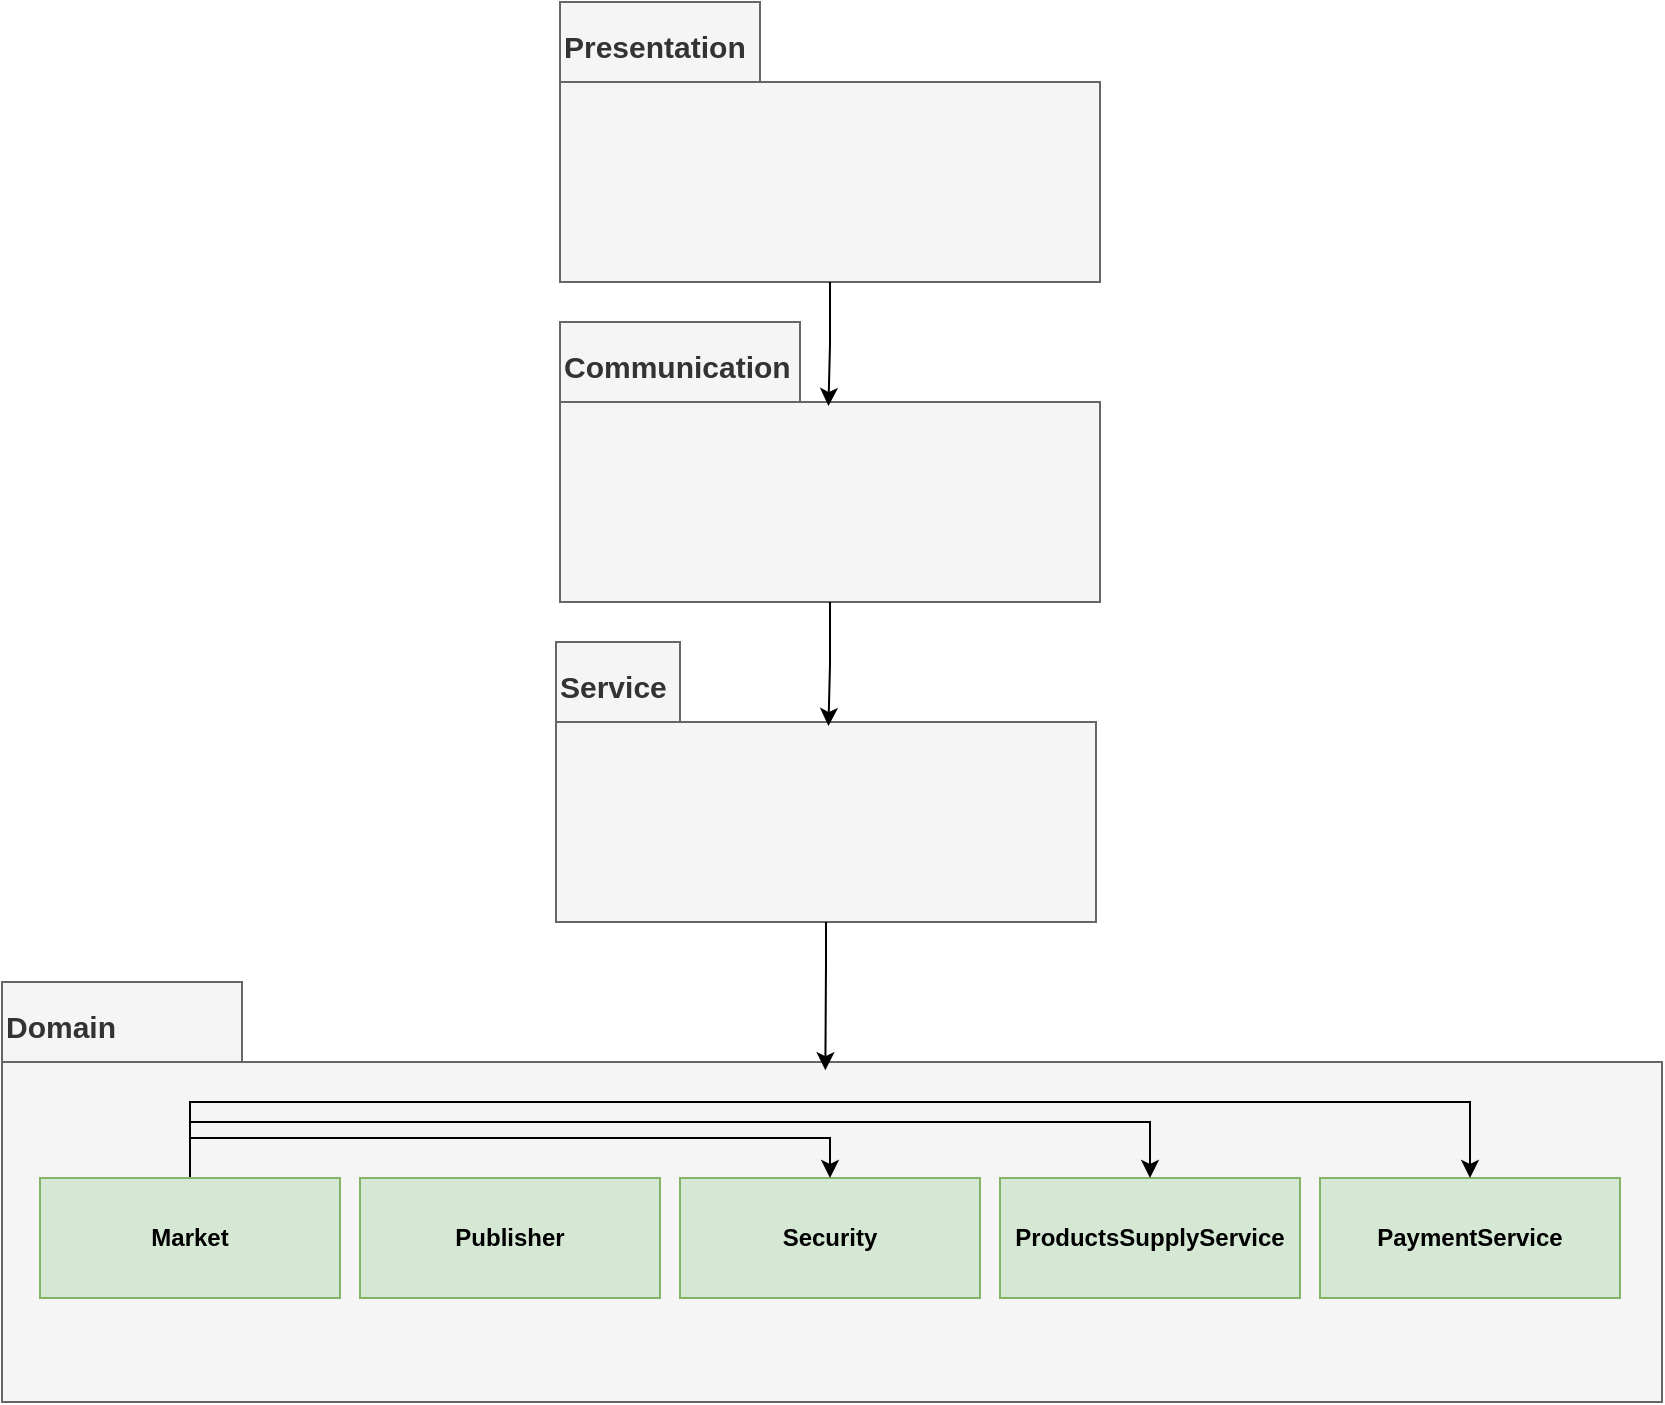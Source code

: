 <mxfile version="18.0.2" type="device"><diagram id="WINiYsrLR5DF2flFKfvO" name="Page-1"><mxGraphModel dx="1490" dy="573" grid="1" gridSize="10" guides="1" tooltips="1" connect="1" arrows="1" fold="1" page="1" pageScale="1" pageWidth="850" pageHeight="1100" math="0" shadow="0"><root><mxCell id="0"/><mxCell id="1" parent="0"/><mxCell id="gpHsnzqi3Fg0UTR9Mf0X-3" value="&lt;font style=&quot;font-size: 15px ; line-height: 0.5&quot;&gt;Service&lt;/font&gt;" style="shape=folder;fontStyle=1;spacingTop=10;tabWidth=62;tabHeight=40;tabPosition=left;html=1;align=left;verticalAlign=top;fillColor=#f5f5f5;fontColor=#333333;strokeColor=#666666;" parent="1" vertex="1"><mxGeometry x="288" y="380" width="270" height="140" as="geometry"/></mxCell><mxCell id="gpHsnzqi3Fg0UTR9Mf0X-4" value="&lt;font style=&quot;font-size: 15px ; line-height: 0.5&quot;&gt;Domain&lt;/font&gt;" style="shape=folder;fontStyle=1;spacingTop=10;tabWidth=120;tabHeight=40;tabPosition=left;html=1;align=left;verticalAlign=top;fillColor=#f5f5f5;fontColor=#333333;strokeColor=#666666;" parent="1" vertex="1"><mxGeometry x="11" y="550" width="830" height="210" as="geometry"/></mxCell><mxCell id="gpHsnzqi3Fg0UTR9Mf0X-7" value="&lt;span style=&quot;font-weight: 700&quot;&gt;PaymentService&lt;/span&gt;" style="rounded=0;whiteSpace=wrap;html=1;fillColor=#d5e8d4;strokeColor=#82b366;" parent="1" vertex="1"><mxGeometry x="670" y="648" width="150" height="60" as="geometry"/></mxCell><mxCell id="gpHsnzqi3Fg0UTR9Mf0X-8" value="&lt;span style=&quot;font-weight: 700&quot;&gt;ProductsSupplyService&lt;/span&gt;" style="rounded=0;whiteSpace=wrap;html=1;fillColor=#d5e8d4;strokeColor=#82b366;" parent="1" vertex="1"><mxGeometry x="510" y="648" width="150" height="60" as="geometry"/></mxCell><mxCell id="gpHsnzqi3Fg0UTR9Mf0X-9" value="&lt;b&gt;Security&lt;/b&gt;" style="rounded=0;whiteSpace=wrap;html=1;fillColor=#d5e8d4;strokeColor=#82b366;" parent="1" vertex="1"><mxGeometry x="350" y="648" width="150" height="60" as="geometry"/></mxCell><mxCell id="gpHsnzqi3Fg0UTR9Mf0X-11" style="edgeStyle=orthogonalEdgeStyle;rounded=0;orthogonalLoop=1;jettySize=auto;html=1;exitX=0.5;exitY=0;exitDx=0;exitDy=0;entryX=0.5;entryY=0;entryDx=0;entryDy=0;fontSize=15;" parent="1" source="gpHsnzqi3Fg0UTR9Mf0X-10" target="gpHsnzqi3Fg0UTR9Mf0X-9" edge="1"><mxGeometry relative="1" as="geometry"/></mxCell><mxCell id="gpHsnzqi3Fg0UTR9Mf0X-12" style="edgeStyle=orthogonalEdgeStyle;rounded=0;orthogonalLoop=1;jettySize=auto;html=1;entryX=0.5;entryY=0;entryDx=0;entryDy=0;fontSize=15;exitX=0.5;exitY=0;exitDx=0;exitDy=0;" parent="1" source="gpHsnzqi3Fg0UTR9Mf0X-10" target="gpHsnzqi3Fg0UTR9Mf0X-8" edge="1"><mxGeometry relative="1" as="geometry"><Array as="points"><mxPoint x="171" y="620"/><mxPoint x="511" y="620"/></Array></mxGeometry></mxCell><mxCell id="gpHsnzqi3Fg0UTR9Mf0X-13" style="edgeStyle=orthogonalEdgeStyle;rounded=0;orthogonalLoop=1;jettySize=auto;html=1;entryX=0.5;entryY=0;entryDx=0;entryDy=0;fontSize=15;exitX=0.5;exitY=0;exitDx=0;exitDy=0;" parent="1" source="gpHsnzqi3Fg0UTR9Mf0X-10" target="gpHsnzqi3Fg0UTR9Mf0X-7" edge="1"><mxGeometry relative="1" as="geometry"><Array as="points"><mxPoint x="171" y="610"/><mxPoint x="681" y="610"/></Array></mxGeometry></mxCell><mxCell id="gpHsnzqi3Fg0UTR9Mf0X-10" value="&lt;b&gt;Market&lt;/b&gt;" style="rounded=0;whiteSpace=wrap;html=1;fillColor=#d5e8d4;strokeColor=#82b366;" parent="1" vertex="1"><mxGeometry x="30" y="648" width="150" height="60" as="geometry"/></mxCell><mxCell id="gpHsnzqi3Fg0UTR9Mf0X-23" style="edgeStyle=orthogonalEdgeStyle;rounded=0;orthogonalLoop=1;jettySize=auto;html=1;fontSize=15;exitX=0.5;exitY=1;exitDx=0;exitDy=0;exitPerimeter=0;entryX=0.496;entryY=0.21;entryDx=0;entryDy=0;entryPerimeter=0;" parent="1" source="gpHsnzqi3Fg0UTR9Mf0X-3" target="gpHsnzqi3Fg0UTR9Mf0X-4" edge="1"><mxGeometry relative="1" as="geometry"><mxPoint x="225" y="360" as="sourcePoint"/><mxPoint x="300" y="540" as="targetPoint"/></mxGeometry></mxCell><mxCell id="TEMlDvFJ1v-j1Nr5zzHm-1" value="&lt;font style=&quot;font-size: 15px ; line-height: 0.5&quot;&gt;Communication&lt;/font&gt;" style="shape=folder;fontStyle=1;spacingTop=10;tabWidth=120;tabHeight=40;tabPosition=left;html=1;align=left;verticalAlign=top;fillColor=#f5f5f5;fontColor=#333333;strokeColor=#666666;" vertex="1" parent="1"><mxGeometry x="290" y="220" width="270" height="140" as="geometry"/></mxCell><mxCell id="TEMlDvFJ1v-j1Nr5zzHm-2" style="edgeStyle=orthogonalEdgeStyle;rounded=0;orthogonalLoop=1;jettySize=auto;html=1;fontSize=15;exitX=0.5;exitY=1;exitDx=0;exitDy=0;exitPerimeter=0;entryX=0.496;entryY=0.21;entryDx=0;entryDy=0;entryPerimeter=0;" edge="1" parent="1" source="TEMlDvFJ1v-j1Nr5zzHm-1"><mxGeometry relative="1" as="geometry"><mxPoint x="227" y="200" as="sourcePoint"/><mxPoint x="424.24" y="422" as="targetPoint"/></mxGeometry></mxCell><mxCell id="TEMlDvFJ1v-j1Nr5zzHm-3" value="&lt;font style=&quot;font-size: 15px ; line-height: 0.5&quot;&gt;Presentation&lt;/font&gt;" style="shape=folder;fontStyle=1;spacingTop=10;tabWidth=100;tabHeight=40;tabPosition=left;html=1;align=left;verticalAlign=top;fillColor=#f5f5f5;fontColor=#333333;strokeColor=#666666;" vertex="1" parent="1"><mxGeometry x="290" y="60" width="270" height="140" as="geometry"/></mxCell><mxCell id="TEMlDvFJ1v-j1Nr5zzHm-4" style="edgeStyle=orthogonalEdgeStyle;rounded=0;orthogonalLoop=1;jettySize=auto;html=1;fontSize=15;exitX=0.5;exitY=1;exitDx=0;exitDy=0;exitPerimeter=0;entryX=0.496;entryY=0.21;entryDx=0;entryDy=0;entryPerimeter=0;" edge="1" parent="1" source="TEMlDvFJ1v-j1Nr5zzHm-3"><mxGeometry relative="1" as="geometry"><mxPoint x="227" y="40" as="sourcePoint"/><mxPoint x="424.24" y="262" as="targetPoint"/></mxGeometry></mxCell><mxCell id="TEMlDvFJ1v-j1Nr5zzHm-5" value="&lt;b&gt;Publisher&lt;/b&gt;" style="rounded=0;whiteSpace=wrap;html=1;fillColor=#d5e8d4;strokeColor=#82b366;" vertex="1" parent="1"><mxGeometry x="190" y="648" width="150" height="60" as="geometry"/></mxCell></root></mxGraphModel></diagram></mxfile>